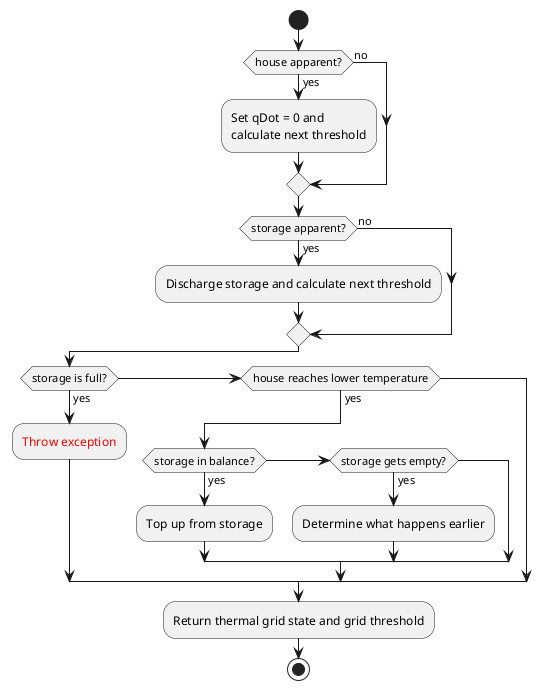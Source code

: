 @startuml
'https://plantuml.com/activity-diagram-beta

start
if (house apparent?) then (yes)
  :Set qDot = 0 and\ncalculate next threshold;
else (no)
endif
if (storage apparent?) then (yes)
  :Discharge storage and calculate next threshold;
else (no)
endif
if (storage is full?) then (yes)
  :<font color=red>Throw exception</font>;
else if (house reaches lower temperature) then (yes)
  if (storage in balance?) then (yes)
    :Top up from storage;
  else if (storage gets empty?) then (yes)
    :Determine what happens earlier;
  else
    note right: No threshold\nwill be reached
  endif
endif
:Return thermal grid state and grid threshold;
stop

@enduml

